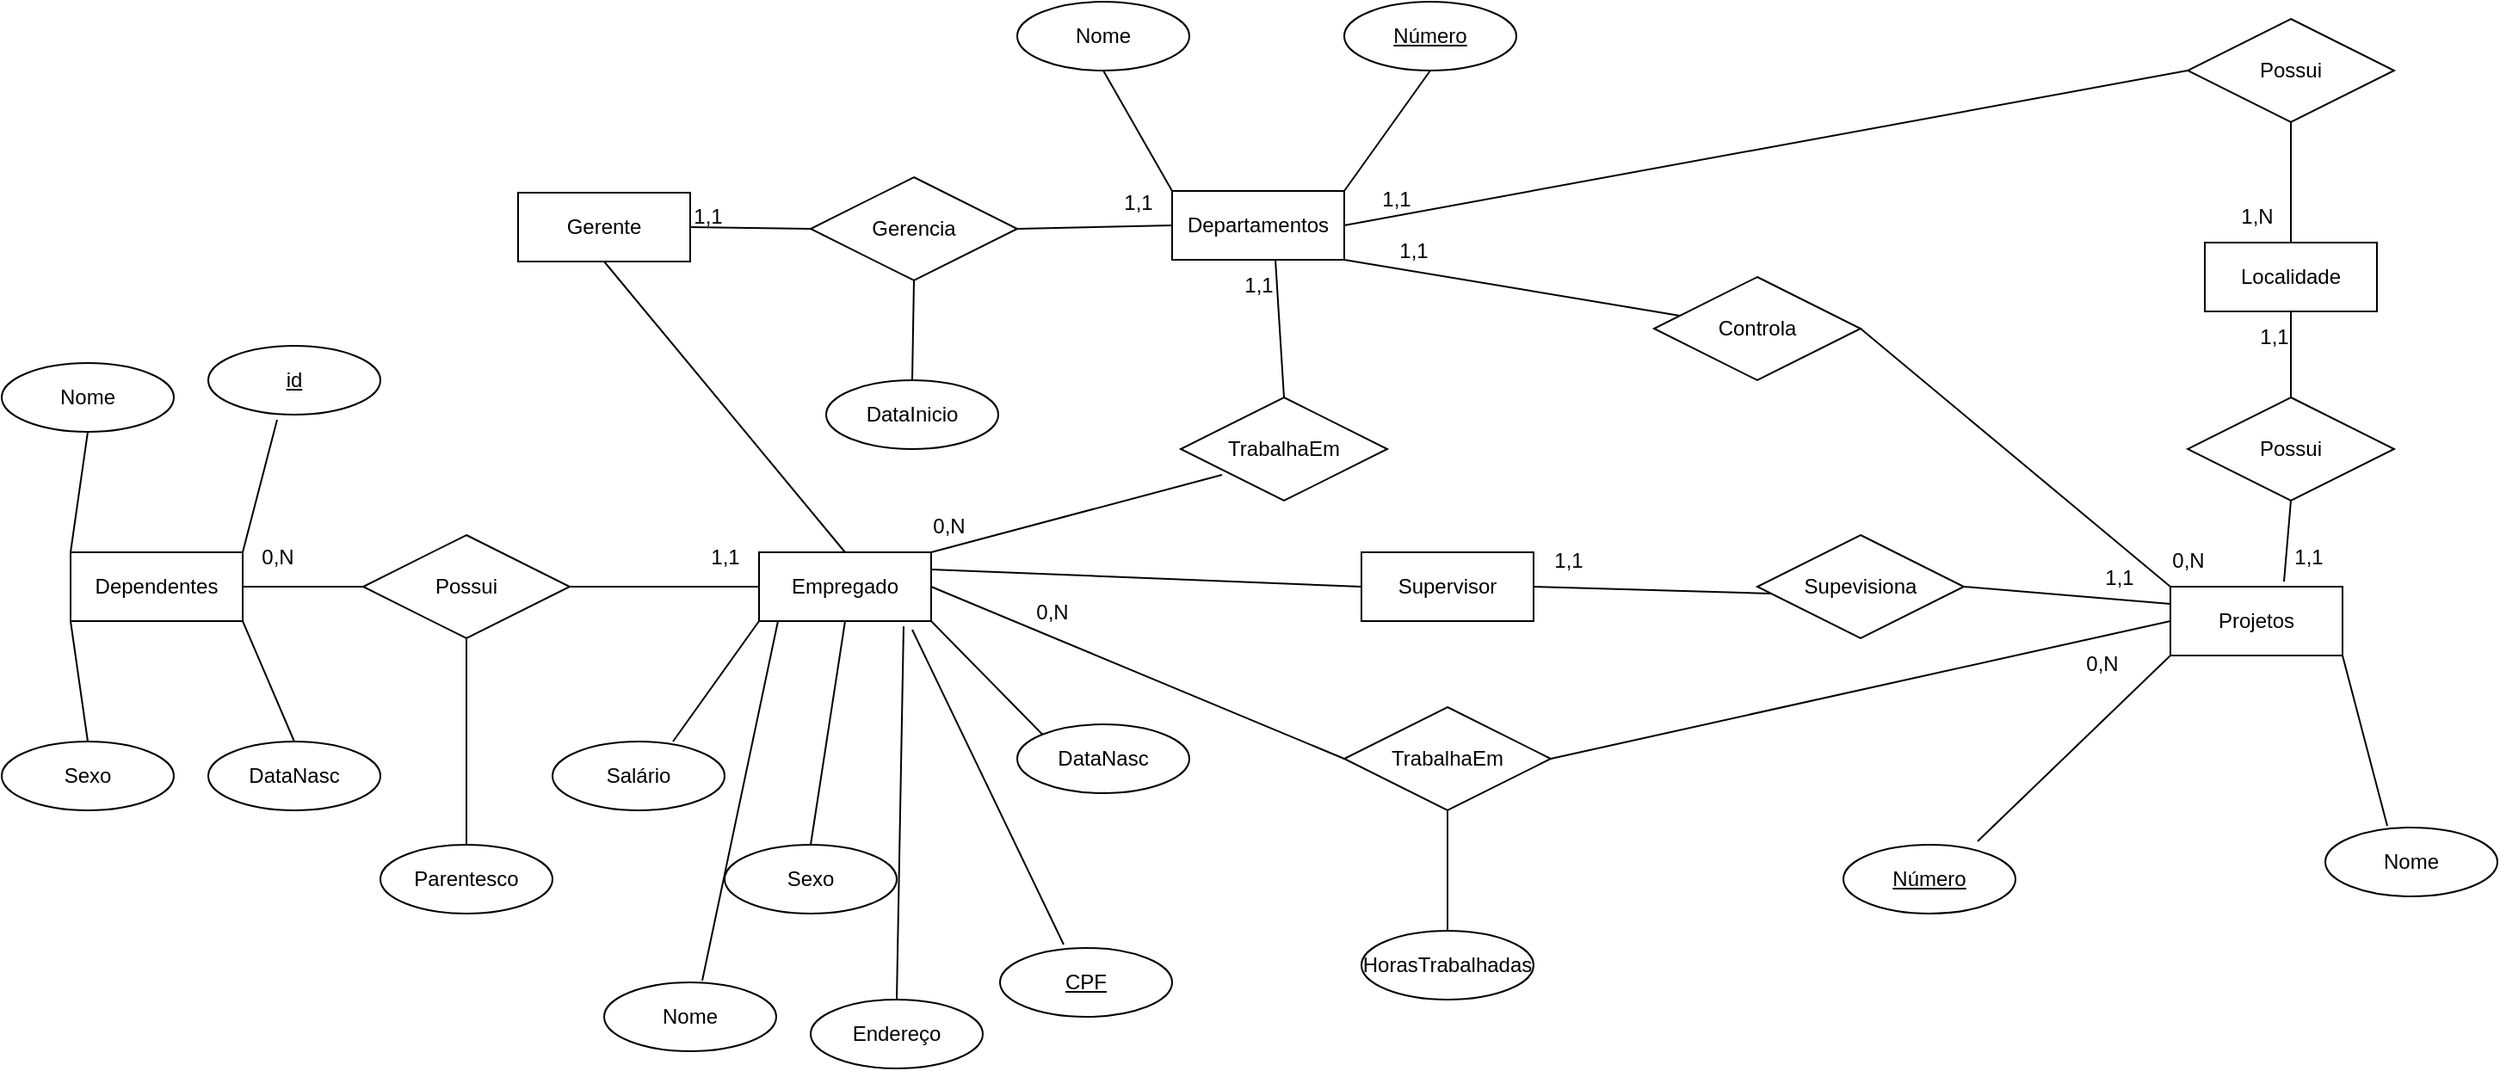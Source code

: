 <mxfile version="24.0.5" type="github">
  <diagram id="R2lEEEUBdFMjLlhIrx00" name="Page-1">
    <mxGraphModel dx="2284" dy="746" grid="1" gridSize="10" guides="1" tooltips="1" connect="1" arrows="1" fold="1" page="1" pageScale="1" pageWidth="850" pageHeight="1100" math="0" shadow="0" extFonts="Permanent Marker^https://fonts.googleapis.com/css?family=Permanent+Marker">
      <root>
        <mxCell id="0" />
        <mxCell id="1" parent="0" />
        <mxCell id="AYHpRo52h9jCzfwv4n32-9" value="" style="endArrow=none;html=1;rounded=0;entryX=0;entryY=0;entryDx=0;entryDy=0;exitX=0.5;exitY=1;exitDx=0;exitDy=0;" edge="1" parent="1" target="AYHpRo52h9jCzfwv4n32-36">
          <mxGeometry relative="1" as="geometry">
            <mxPoint x="360" y="40" as="sourcePoint" />
            <mxPoint x="392.96" y="98.98" as="targetPoint" />
          </mxGeometry>
        </mxCell>
        <mxCell id="AYHpRo52h9jCzfwv4n32-12" value="" style="endArrow=none;html=1;rounded=0;exitX=0.5;exitY=1;exitDx=0;exitDy=0;entryX=1;entryY=0;entryDx=0;entryDy=0;" edge="1" parent="1" source="AYHpRo52h9jCzfwv4n32-14" target="AYHpRo52h9jCzfwv4n32-36">
          <mxGeometry relative="1" as="geometry">
            <mxPoint x="494" y="51" as="sourcePoint" />
            <mxPoint x="500" y="100" as="targetPoint" />
          </mxGeometry>
        </mxCell>
        <mxCell id="AYHpRo52h9jCzfwv4n32-14" value="Número" style="ellipse;whiteSpace=wrap;html=1;align=center;fontStyle=4;" vertex="1" parent="1">
          <mxGeometry x="500" width="100" height="40" as="geometry" />
        </mxCell>
        <mxCell id="AYHpRo52h9jCzfwv4n32-16" value="Nome" style="ellipse;whiteSpace=wrap;html=1;align=center;" vertex="1" parent="1">
          <mxGeometry x="310" width="100" height="40" as="geometry" />
        </mxCell>
        <mxCell id="AYHpRo52h9jCzfwv4n32-80" style="edgeStyle=orthogonalEdgeStyle;rounded=0;orthogonalLoop=1;jettySize=auto;html=1;exitX=1;exitY=0.5;exitDx=0;exitDy=0;" edge="1" parent="1" source="AYHpRo52h9jCzfwv4n32-17">
          <mxGeometry relative="1" as="geometry">
            <mxPoint x="260" y="340" as="targetPoint" />
          </mxGeometry>
        </mxCell>
        <mxCell id="AYHpRo52h9jCzfwv4n32-17" value="Empregado" style="whiteSpace=wrap;html=1;align=center;" vertex="1" parent="1">
          <mxGeometry x="160" y="320" width="100" height="40" as="geometry" />
        </mxCell>
        <mxCell id="AYHpRo52h9jCzfwv4n32-18" value="CPF" style="ellipse;whiteSpace=wrap;html=1;align=center;fontStyle=4;" vertex="1" parent="1">
          <mxGeometry x="300" y="550" width="100" height="40" as="geometry" />
        </mxCell>
        <mxCell id="AYHpRo52h9jCzfwv4n32-19" value="Sexo" style="ellipse;whiteSpace=wrap;html=1;align=center;" vertex="1" parent="1">
          <mxGeometry x="140" y="490" width="100" height="40" as="geometry" />
        </mxCell>
        <mxCell id="AYHpRo52h9jCzfwv4n32-20" value="Salário" style="ellipse;whiteSpace=wrap;html=1;align=center;" vertex="1" parent="1">
          <mxGeometry x="40" y="430" width="100" height="40" as="geometry" />
        </mxCell>
        <mxCell id="AYHpRo52h9jCzfwv4n32-21" value="Nome" style="ellipse;whiteSpace=wrap;html=1;align=center;" vertex="1" parent="1">
          <mxGeometry x="70" y="570" width="100" height="40" as="geometry" />
        </mxCell>
        <mxCell id="AYHpRo52h9jCzfwv4n32-22" value="Endereço" style="ellipse;whiteSpace=wrap;html=1;align=center;" vertex="1" parent="1">
          <mxGeometry x="190" y="580" width="100" height="40" as="geometry" />
        </mxCell>
        <mxCell id="AYHpRo52h9jCzfwv4n32-23" value="DataNasc" style="ellipse;whiteSpace=wrap;html=1;align=center;" vertex="1" parent="1">
          <mxGeometry x="310" y="420" width="100" height="40" as="geometry" />
        </mxCell>
        <mxCell id="AYHpRo52h9jCzfwv4n32-26" value="" style="endArrow=none;html=1;rounded=0;exitX=0.57;exitY=-0.025;exitDx=0;exitDy=0;entryX=0.11;entryY=1;entryDx=0;entryDy=0;entryPerimeter=0;exitPerimeter=0;" edge="1" parent="1" source="AYHpRo52h9jCzfwv4n32-21" target="AYHpRo52h9jCzfwv4n32-17">
          <mxGeometry relative="1" as="geometry">
            <mxPoint x="290" y="70" as="sourcePoint" />
            <mxPoint x="140" y="320" as="targetPoint" />
          </mxGeometry>
        </mxCell>
        <mxCell id="AYHpRo52h9jCzfwv4n32-28" value="" style="endArrow=none;html=1;rounded=0;exitX=0.7;exitY=0;exitDx=0;exitDy=0;entryX=0;entryY=1;entryDx=0;entryDy=0;exitPerimeter=0;" edge="1" parent="1" source="AYHpRo52h9jCzfwv4n32-20" target="AYHpRo52h9jCzfwv4n32-17">
          <mxGeometry relative="1" as="geometry">
            <mxPoint x="60" y="280" as="sourcePoint" />
            <mxPoint x="160" y="340" as="targetPoint" />
          </mxGeometry>
        </mxCell>
        <mxCell id="AYHpRo52h9jCzfwv4n32-29" value="" style="endArrow=none;html=1;rounded=0;exitX=0.37;exitY=-0.05;exitDx=0;exitDy=0;exitPerimeter=0;entryX=0.89;entryY=1.125;entryDx=0;entryDy=0;entryPerimeter=0;" edge="1" parent="1" source="AYHpRo52h9jCzfwv4n32-18" target="AYHpRo52h9jCzfwv4n32-17">
          <mxGeometry relative="1" as="geometry">
            <mxPoint x="70" y="290" as="sourcePoint" />
            <mxPoint x="203" y="318" as="targetPoint" />
          </mxGeometry>
        </mxCell>
        <mxCell id="AYHpRo52h9jCzfwv4n32-30" value="" style="endArrow=none;html=1;rounded=0;exitX=0.5;exitY=0;exitDx=0;exitDy=0;entryX=0.5;entryY=1;entryDx=0;entryDy=0;" edge="1" parent="1" source="AYHpRo52h9jCzfwv4n32-19" target="AYHpRo52h9jCzfwv4n32-17">
          <mxGeometry relative="1" as="geometry">
            <mxPoint x="80" y="300" as="sourcePoint" />
            <mxPoint x="180" y="360" as="targetPoint" />
          </mxGeometry>
        </mxCell>
        <mxCell id="AYHpRo52h9jCzfwv4n32-31" value="" style="endArrow=none;html=1;rounded=0;exitX=0;exitY=0;exitDx=0;exitDy=0;entryX=1;entryY=1;entryDx=0;entryDy=0;" edge="1" parent="1" source="AYHpRo52h9jCzfwv4n32-23" target="AYHpRo52h9jCzfwv4n32-17">
          <mxGeometry relative="1" as="geometry">
            <mxPoint x="90" y="310" as="sourcePoint" />
            <mxPoint x="190" y="370" as="targetPoint" />
          </mxGeometry>
        </mxCell>
        <mxCell id="AYHpRo52h9jCzfwv4n32-32" value="" style="endArrow=none;html=1;rounded=0;exitX=0.5;exitY=0;exitDx=0;exitDy=0;entryX=0.84;entryY=1.075;entryDx=0;entryDy=0;entryPerimeter=0;" edge="1" parent="1" source="AYHpRo52h9jCzfwv4n32-22" target="AYHpRo52h9jCzfwv4n32-17">
          <mxGeometry relative="1" as="geometry">
            <mxPoint x="100" y="320" as="sourcePoint" />
            <mxPoint x="200" y="380" as="targetPoint" />
          </mxGeometry>
        </mxCell>
        <mxCell id="AYHpRo52h9jCzfwv4n32-35" value="Projetos" style="whiteSpace=wrap;html=1;align=center;" vertex="1" parent="1">
          <mxGeometry x="980" y="340" width="100" height="40" as="geometry" />
        </mxCell>
        <mxCell id="AYHpRo52h9jCzfwv4n32-36" value="Departamentos" style="whiteSpace=wrap;html=1;align=center;" vertex="1" parent="1">
          <mxGeometry x="400" y="110" width="100" height="40" as="geometry" />
        </mxCell>
        <mxCell id="AYHpRo52h9jCzfwv4n32-37" value="Nome" style="ellipse;whiteSpace=wrap;html=1;align=center;" vertex="1" parent="1">
          <mxGeometry x="1070" y="480" width="100" height="40" as="geometry" />
        </mxCell>
        <mxCell id="AYHpRo52h9jCzfwv4n32-39" value="Número" style="ellipse;whiteSpace=wrap;html=1;align=center;fontStyle=4;" vertex="1" parent="1">
          <mxGeometry x="790" y="490" width="100" height="40" as="geometry" />
        </mxCell>
        <mxCell id="AYHpRo52h9jCzfwv4n32-40" value="" style="endArrow=none;html=1;rounded=0;exitX=0.78;exitY=-0.05;exitDx=0;exitDy=0;entryX=0;entryY=1;entryDx=0;entryDy=0;exitPerimeter=0;" edge="1" parent="1" source="AYHpRo52h9jCzfwv4n32-39" target="AYHpRo52h9jCzfwv4n32-35">
          <mxGeometry relative="1" as="geometry">
            <mxPoint x="948" y="471" as="sourcePoint" />
            <mxPoint x="583" y="340" as="targetPoint" />
          </mxGeometry>
        </mxCell>
        <mxCell id="AYHpRo52h9jCzfwv4n32-41" value="" style="endArrow=none;html=1;rounded=0;exitX=0.36;exitY=-0.025;exitDx=0;exitDy=0;entryX=1;entryY=1;entryDx=0;entryDy=0;exitPerimeter=0;" edge="1" parent="1" source="AYHpRo52h9jCzfwv4n32-37" target="AYHpRo52h9jCzfwv4n32-35">
          <mxGeometry relative="1" as="geometry">
            <mxPoint x="950" y="302" as="sourcePoint" />
            <mxPoint x="990" y="342" as="targetPoint" />
            <Array as="points" />
          </mxGeometry>
        </mxCell>
        <mxCell id="AYHpRo52h9jCzfwv4n32-42" value="Dependentes" style="whiteSpace=wrap;html=1;align=center;" vertex="1" parent="1">
          <mxGeometry x="-240" y="320" width="100" height="40" as="geometry" />
        </mxCell>
        <mxCell id="AYHpRo52h9jCzfwv4n32-43" value="Nome" style="ellipse;whiteSpace=wrap;html=1;align=center;" vertex="1" parent="1">
          <mxGeometry x="-280" y="210" width="100" height="40" as="geometry" />
        </mxCell>
        <mxCell id="AYHpRo52h9jCzfwv4n32-44" value="Sexo" style="ellipse;whiteSpace=wrap;html=1;align=center;" vertex="1" parent="1">
          <mxGeometry x="-280" y="430" width="100" height="40" as="geometry" />
        </mxCell>
        <mxCell id="AYHpRo52h9jCzfwv4n32-45" value="DataNasc" style="ellipse;whiteSpace=wrap;html=1;align=center;" vertex="1" parent="1">
          <mxGeometry x="-160" y="430" width="100" height="40" as="geometry" />
        </mxCell>
        <mxCell id="AYHpRo52h9jCzfwv4n32-46" value="" style="endArrow=none;html=1;rounded=0;exitX=0.5;exitY=0;exitDx=0;exitDy=0;entryX=1;entryY=1;entryDx=0;entryDy=0;" edge="1" parent="1" source="AYHpRo52h9jCzfwv4n32-45" target="AYHpRo52h9jCzfwv4n32-42">
          <mxGeometry relative="1" as="geometry">
            <mxPoint x="60" y="280" as="sourcePoint" />
            <mxPoint x="160" y="340" as="targetPoint" />
          </mxGeometry>
        </mxCell>
        <mxCell id="AYHpRo52h9jCzfwv4n32-47" value="" style="endArrow=none;html=1;rounded=0;exitX=0.5;exitY=0;exitDx=0;exitDy=0;entryX=0;entryY=1;entryDx=0;entryDy=0;" edge="1" parent="1" source="AYHpRo52h9jCzfwv4n32-44" target="AYHpRo52h9jCzfwv4n32-42">
          <mxGeometry relative="1" as="geometry">
            <mxPoint x="-100" y="440" as="sourcePoint" />
            <mxPoint x="-130" y="370" as="targetPoint" />
          </mxGeometry>
        </mxCell>
        <mxCell id="AYHpRo52h9jCzfwv4n32-48" value="" style="endArrow=none;html=1;rounded=0;exitX=0;exitY=0;exitDx=0;exitDy=0;entryX=0.5;entryY=1;entryDx=0;entryDy=0;" edge="1" parent="1" source="AYHpRo52h9jCzfwv4n32-42" target="AYHpRo52h9jCzfwv4n32-43">
          <mxGeometry relative="1" as="geometry">
            <mxPoint x="-90" y="450" as="sourcePoint" />
            <mxPoint x="-120" y="380" as="targetPoint" />
          </mxGeometry>
        </mxCell>
        <mxCell id="AYHpRo52h9jCzfwv4n32-49" value="id" style="ellipse;whiteSpace=wrap;html=1;align=center;fontStyle=4;" vertex="1" parent="1">
          <mxGeometry x="-160" y="200" width="100" height="40" as="geometry" />
        </mxCell>
        <mxCell id="AYHpRo52h9jCzfwv4n32-51" value="" style="endArrow=none;html=1;rounded=0;exitX=1;exitY=0;exitDx=0;exitDy=0;entryX=0.4;entryY=1.075;entryDx=0;entryDy=0;entryPerimeter=0;" edge="1" parent="1" source="AYHpRo52h9jCzfwv4n32-42" target="AYHpRo52h9jCzfwv4n32-49">
          <mxGeometry relative="1" as="geometry">
            <mxPoint x="-230" y="330" as="sourcePoint" />
            <mxPoint x="-220" y="260" as="targetPoint" />
          </mxGeometry>
        </mxCell>
        <mxCell id="AYHpRo52h9jCzfwv4n32-52" value="Possui&lt;span style=&quot;color: rgba(0, 0, 0, 0); font-family: monospace; font-size: 0px; text-align: start; text-wrap: nowrap;&quot;&gt;%3CmxGraphModel%3E%3Croot%3E%3CmxCell%20id%3D%220%22%2F%3E%3CmxCell%20id%3D%221%22%20parent%3D%220%22%2F%3E%3CmxCell%20id%3D%222%22%20value%3D%22%22%20style%3D%22endArrow%3Dnone%3Bhtml%3D1%3Brounded%3D0%3BexitX%3D0%3BexitY%3D0%3BexitDx%3D0%3BexitDy%3D0%3BentryX%3D0.5%3BentryY%3D1%3BentryDx%3D0%3BentryDy%3D0%3B%22%20edge%3D%221%22%20parent%3D%221%22%3E%3CmxGeometry%20relative%3D%221%22%20as%3D%22geometry%22%3E%3CmxPoint%20x%3D%22-240%22%20y%3D%22320%22%20as%3D%22sourcePoint%22%2F%3E%3CmxPoint%20x%3D%22-230%22%20y%3D%22250%22%20as%3D%22targetPoint%22%2F%3E%3C%2FmxGeometry%3E%3C%2FmxCell%3E%3C%2Froot%3E%3C%2FmxGraphModel%3E&lt;/span&gt;" style="shape=rhombus;perimeter=rhombusPerimeter;whiteSpace=wrap;html=1;align=center;" vertex="1" parent="1">
          <mxGeometry x="-70" y="310" width="120" height="60" as="geometry" />
        </mxCell>
        <mxCell id="AYHpRo52h9jCzfwv4n32-53" value="" style="endArrow=none;html=1;rounded=0;exitX=1;exitY=0.5;exitDx=0;exitDy=0;entryX=0;entryY=0.5;entryDx=0;entryDy=0;" edge="1" parent="1" source="AYHpRo52h9jCzfwv4n32-42" target="AYHpRo52h9jCzfwv4n32-52">
          <mxGeometry relative="1" as="geometry">
            <mxPoint x="-220" y="340" as="sourcePoint" />
            <mxPoint x="-210" y="270" as="targetPoint" />
          </mxGeometry>
        </mxCell>
        <mxCell id="AYHpRo52h9jCzfwv4n32-54" value="" style="endArrow=none;html=1;rounded=0;exitX=1;exitY=0.5;exitDx=0;exitDy=0;entryX=0;entryY=0.5;entryDx=0;entryDy=0;" edge="1" parent="1" source="AYHpRo52h9jCzfwv4n32-52" target="AYHpRo52h9jCzfwv4n32-17">
          <mxGeometry relative="1" as="geometry">
            <mxPoint x="-210" y="350" as="sourcePoint" />
            <mxPoint x="-200" y="280" as="targetPoint" />
          </mxGeometry>
        </mxCell>
        <mxCell id="AYHpRo52h9jCzfwv4n32-55" value="" style="endArrow=none;html=1;rounded=0;exitX=0.5;exitY=1;exitDx=0;exitDy=0;" edge="1" parent="1" source="AYHpRo52h9jCzfwv4n32-52" target="AYHpRo52h9jCzfwv4n32-56">
          <mxGeometry relative="1" as="geometry">
            <mxPoint x="-200" y="360" as="sourcePoint" />
            <mxPoint x="-10" y="510" as="targetPoint" />
          </mxGeometry>
        </mxCell>
        <mxCell id="AYHpRo52h9jCzfwv4n32-56" value="Parentesco" style="ellipse;whiteSpace=wrap;html=1;align=center;" vertex="1" parent="1">
          <mxGeometry x="-60" y="490" width="100" height="40" as="geometry" />
        </mxCell>
        <mxCell id="AYHpRo52h9jCzfwv4n32-57" value="1,1" style="text;html=1;align=center;verticalAlign=middle;resizable=0;points=[];autosize=1;strokeColor=none;fillColor=none;" vertex="1" parent="1">
          <mxGeometry x="120" y="308" width="40" height="30" as="geometry" />
        </mxCell>
        <mxCell id="AYHpRo52h9jCzfwv4n32-58" value="0,N" style="text;html=1;align=center;verticalAlign=middle;resizable=0;points=[];autosize=1;strokeColor=none;fillColor=none;" vertex="1" parent="1">
          <mxGeometry x="-140" y="308" width="40" height="30" as="geometry" />
        </mxCell>
        <mxCell id="AYHpRo52h9jCzfwv4n32-60" value="Localidade" style="whiteSpace=wrap;html=1;align=center;" vertex="1" parent="1">
          <mxGeometry x="1000" y="140" width="100" height="40" as="geometry" />
        </mxCell>
        <mxCell id="AYHpRo52h9jCzfwv4n32-62" value="Possui" style="shape=rhombus;perimeter=rhombusPerimeter;whiteSpace=wrap;html=1;align=center;" vertex="1" parent="1">
          <mxGeometry x="990" y="230" width="120" height="60" as="geometry" />
        </mxCell>
        <mxCell id="AYHpRo52h9jCzfwv4n32-63" value="Possui" style="shape=rhombus;perimeter=rhombusPerimeter;whiteSpace=wrap;html=1;align=center;" vertex="1" parent="1">
          <mxGeometry x="990" y="10" width="120" height="60" as="geometry" />
        </mxCell>
        <mxCell id="AYHpRo52h9jCzfwv4n32-64" value="" style="endArrow=none;html=1;rounded=0;exitX=0.5;exitY=1;exitDx=0;exitDy=0;entryX=0.66;entryY=-0.075;entryDx=0;entryDy=0;entryPerimeter=0;" edge="1" parent="1" source="AYHpRo52h9jCzfwv4n32-62" target="AYHpRo52h9jCzfwv4n32-35">
          <mxGeometry relative="1" as="geometry">
            <mxPoint x="958" y="481" as="sourcePoint" />
            <mxPoint x="1050" y="330" as="targetPoint" />
          </mxGeometry>
        </mxCell>
        <mxCell id="AYHpRo52h9jCzfwv4n32-65" value="" style="endArrow=none;html=1;rounded=0;exitX=0;exitY=0.5;exitDx=0;exitDy=0;entryX=1;entryY=0.5;entryDx=0;entryDy=0;" edge="1" parent="1" source="AYHpRo52h9jCzfwv4n32-63" target="AYHpRo52h9jCzfwv4n32-36">
          <mxGeometry relative="1" as="geometry">
            <mxPoint x="598" y="581" as="sourcePoint" />
            <mxPoint x="630" y="490" as="targetPoint" />
          </mxGeometry>
        </mxCell>
        <mxCell id="AYHpRo52h9jCzfwv4n32-66" value="" style="endArrow=none;html=1;rounded=0;exitX=0.5;exitY=0;exitDx=0;exitDy=0;entryX=0.5;entryY=1;entryDx=0;entryDy=0;" edge="1" parent="1" source="AYHpRo52h9jCzfwv4n32-60" target="AYHpRo52h9jCzfwv4n32-63">
          <mxGeometry relative="1" as="geometry">
            <mxPoint x="978" y="501" as="sourcePoint" />
            <mxPoint x="1010" y="410" as="targetPoint" />
          </mxGeometry>
        </mxCell>
        <mxCell id="AYHpRo52h9jCzfwv4n32-67" value="" style="endArrow=none;html=1;rounded=0;exitX=0.5;exitY=1;exitDx=0;exitDy=0;" edge="1" parent="1" source="AYHpRo52h9jCzfwv4n32-60">
          <mxGeometry relative="1" as="geometry">
            <mxPoint x="1060" y="300" as="sourcePoint" />
            <mxPoint x="1050" y="230" as="targetPoint" />
          </mxGeometry>
        </mxCell>
        <mxCell id="AYHpRo52h9jCzfwv4n32-68" value="Gerencia" style="shape=rhombus;perimeter=rhombusPerimeter;whiteSpace=wrap;html=1;align=center;" vertex="1" parent="1">
          <mxGeometry x="190" y="102" width="120" height="60" as="geometry" />
        </mxCell>
        <mxCell id="AYHpRo52h9jCzfwv4n32-70" value="Gerente" style="whiteSpace=wrap;html=1;align=center;" vertex="1" parent="1">
          <mxGeometry x="20" y="111" width="100" height="40" as="geometry" />
        </mxCell>
        <mxCell id="AYHpRo52h9jCzfwv4n32-72" value="" style="endArrow=none;html=1;rounded=0;exitX=0.5;exitY=1;exitDx=0;exitDy=0;entryX=0.5;entryY=0;entryDx=0;entryDy=0;" edge="1" parent="1" source="AYHpRo52h9jCzfwv4n32-70" target="AYHpRo52h9jCzfwv4n32-17">
          <mxGeometry relative="1" as="geometry">
            <mxPoint x="305" y="436" as="sourcePoint" />
            <mxPoint x="270" y="370" as="targetPoint" />
          </mxGeometry>
        </mxCell>
        <mxCell id="AYHpRo52h9jCzfwv4n32-73" value="" style="endArrow=none;html=1;rounded=0;exitX=1;exitY=0.5;exitDx=0;exitDy=0;entryX=0;entryY=0.5;entryDx=0;entryDy=0;" edge="1" parent="1" source="AYHpRo52h9jCzfwv4n32-70" target="AYHpRo52h9jCzfwv4n32-68">
          <mxGeometry relative="1" as="geometry">
            <mxPoint x="420" y="350" as="sourcePoint" />
            <mxPoint x="270" y="350" as="targetPoint" />
          </mxGeometry>
        </mxCell>
        <mxCell id="AYHpRo52h9jCzfwv4n32-74" value="" style="endArrow=none;html=1;rounded=0;exitX=1;exitY=0.5;exitDx=0;exitDy=0;entryX=0;entryY=0.5;entryDx=0;entryDy=0;" edge="1" parent="1" source="AYHpRo52h9jCzfwv4n32-68" target="AYHpRo52h9jCzfwv4n32-36">
          <mxGeometry relative="1" as="geometry">
            <mxPoint x="470" y="330" as="sourcePoint" />
            <mxPoint x="460" y="157" as="targetPoint" />
          </mxGeometry>
        </mxCell>
        <mxCell id="AYHpRo52h9jCzfwv4n32-75" value="" style="endArrow=none;html=1;rounded=0;entryX=0.5;entryY=1;entryDx=0;entryDy=0;exitX=0.5;exitY=0;exitDx=0;exitDy=0;" edge="1" parent="1" source="AYHpRo52h9jCzfwv4n32-76" target="AYHpRo52h9jCzfwv4n32-68">
          <mxGeometry relative="1" as="geometry">
            <mxPoint x="330" y="240" as="sourcePoint" />
            <mxPoint x="469" y="158" as="targetPoint" />
          </mxGeometry>
        </mxCell>
        <mxCell id="AYHpRo52h9jCzfwv4n32-76" value="DataInicio" style="ellipse;whiteSpace=wrap;html=1;align=center;" vertex="1" parent="1">
          <mxGeometry x="199" y="220" width="100" height="40" as="geometry" />
        </mxCell>
        <mxCell id="AYHpRo52h9jCzfwv4n32-77" value="Controla" style="shape=rhombus;perimeter=rhombusPerimeter;whiteSpace=wrap;html=1;align=center;" vertex="1" parent="1">
          <mxGeometry x="680" y="160" width="120" height="60" as="geometry" />
        </mxCell>
        <mxCell id="AYHpRo52h9jCzfwv4n32-78" value="" style="endArrow=none;html=1;rounded=0;entryX=1;entryY=1;entryDx=0;entryDy=0;" edge="1" parent="1" source="AYHpRo52h9jCzfwv4n32-77" target="AYHpRo52h9jCzfwv4n32-36">
          <mxGeometry relative="1" as="geometry">
            <mxPoint x="470" y="220" as="sourcePoint" />
            <mxPoint x="469" y="158" as="targetPoint" />
          </mxGeometry>
        </mxCell>
        <mxCell id="AYHpRo52h9jCzfwv4n32-79" value="" style="endArrow=none;html=1;rounded=0;exitX=0;exitY=0;exitDx=0;exitDy=0;entryX=1;entryY=0.5;entryDx=0;entryDy=0;" edge="1" parent="1" source="AYHpRo52h9jCzfwv4n32-35" target="AYHpRo52h9jCzfwv4n32-77">
          <mxGeometry relative="1" as="geometry">
            <mxPoint x="751" y="242" as="sourcePoint" />
            <mxPoint x="910" y="170" as="targetPoint" />
          </mxGeometry>
        </mxCell>
        <mxCell id="AYHpRo52h9jCzfwv4n32-84" value="TrabalhaEm" style="shape=rhombus;perimeter=rhombusPerimeter;whiteSpace=wrap;html=1;align=center;" vertex="1" parent="1">
          <mxGeometry x="500" y="410" width="120" height="60" as="geometry" />
        </mxCell>
        <mxCell id="AYHpRo52h9jCzfwv4n32-86" value="" style="endArrow=none;html=1;rounded=0;exitX=1;exitY=0.5;exitDx=0;exitDy=0;entryX=0;entryY=0.5;entryDx=0;entryDy=0;" edge="1" parent="1" source="AYHpRo52h9jCzfwv4n32-17" target="AYHpRo52h9jCzfwv4n32-84">
          <mxGeometry relative="1" as="geometry">
            <mxPoint x="259" y="230" as="sourcePoint" />
            <mxPoint x="480" y="380" as="targetPoint" />
          </mxGeometry>
        </mxCell>
        <mxCell id="AYHpRo52h9jCzfwv4n32-89" value="" style="endArrow=none;html=1;rounded=0;exitX=0;exitY=0.5;exitDx=0;exitDy=0;entryX=1;entryY=0.5;entryDx=0;entryDy=0;" edge="1" parent="1" source="AYHpRo52h9jCzfwv4n32-35" target="AYHpRo52h9jCzfwv4n32-84">
          <mxGeometry relative="1" as="geometry">
            <mxPoint x="280" y="360" as="sourcePoint" />
            <mxPoint x="410" y="360" as="targetPoint" />
          </mxGeometry>
        </mxCell>
        <mxCell id="AYHpRo52h9jCzfwv4n32-90" value="" style="endArrow=none;html=1;rounded=0;entryX=0.5;entryY=1;entryDx=0;entryDy=0;exitX=0.5;exitY=0;exitDx=0;exitDy=0;" edge="1" parent="1" source="AYHpRo52h9jCzfwv4n32-91" target="AYHpRo52h9jCzfwv4n32-84">
          <mxGeometry relative="1" as="geometry">
            <mxPoint x="470" y="440" as="sourcePoint" />
            <mxPoint x="420" y="350" as="targetPoint" />
          </mxGeometry>
        </mxCell>
        <mxCell id="AYHpRo52h9jCzfwv4n32-91" value="HorasTrabalhadas" style="ellipse;whiteSpace=wrap;html=1;align=center;" vertex="1" parent="1">
          <mxGeometry x="510" y="540" width="100" height="40" as="geometry" />
        </mxCell>
        <mxCell id="AYHpRo52h9jCzfwv4n32-93" value="TrabalhaEm" style="shape=rhombus;perimeter=rhombusPerimeter;whiteSpace=wrap;html=1;align=center;" vertex="1" parent="1">
          <mxGeometry x="405" y="230" width="120" height="60" as="geometry" />
        </mxCell>
        <mxCell id="AYHpRo52h9jCzfwv4n32-94" value="" style="endArrow=none;html=1;rounded=0;exitX=1;exitY=0;exitDx=0;exitDy=0;entryX=0.2;entryY=0.75;entryDx=0;entryDy=0;entryPerimeter=0;" edge="1" parent="1" source="AYHpRo52h9jCzfwv4n32-17" target="AYHpRo52h9jCzfwv4n32-93">
          <mxGeometry relative="1" as="geometry">
            <mxPoint x="270" y="350" as="sourcePoint" />
            <mxPoint x="420" y="370" as="targetPoint" />
          </mxGeometry>
        </mxCell>
        <mxCell id="AYHpRo52h9jCzfwv4n32-95" value="" style="endArrow=none;html=1;rounded=0;exitX=0.6;exitY=1;exitDx=0;exitDy=0;entryX=0.5;entryY=0;entryDx=0;entryDy=0;exitPerimeter=0;" edge="1" parent="1" source="AYHpRo52h9jCzfwv4n32-36" target="AYHpRo52h9jCzfwv4n32-93">
          <mxGeometry relative="1" as="geometry">
            <mxPoint x="280" y="360" as="sourcePoint" />
            <mxPoint x="430" y="380" as="targetPoint" />
          </mxGeometry>
        </mxCell>
        <mxCell id="AYHpRo52h9jCzfwv4n32-96" value="Supervisor" style="whiteSpace=wrap;html=1;align=center;" vertex="1" parent="1">
          <mxGeometry x="510" y="320" width="100" height="40" as="geometry" />
        </mxCell>
        <mxCell id="AYHpRo52h9jCzfwv4n32-97" value="" style="endArrow=none;html=1;rounded=0;exitX=0;exitY=0.5;exitDx=0;exitDy=0;entryX=1;entryY=0.25;entryDx=0;entryDy=0;" edge="1" parent="1" source="AYHpRo52h9jCzfwv4n32-96" target="AYHpRo52h9jCzfwv4n32-17">
          <mxGeometry relative="1" as="geometry">
            <mxPoint x="880" y="390" as="sourcePoint" />
            <mxPoint x="630" y="450" as="targetPoint" />
          </mxGeometry>
        </mxCell>
        <mxCell id="AYHpRo52h9jCzfwv4n32-98" value="" style="endArrow=none;html=1;rounded=0;exitX=1;exitY=0.5;exitDx=0;exitDy=0;entryX=0.067;entryY=0.567;entryDx=0;entryDy=0;entryPerimeter=0;" edge="1" parent="1" source="AYHpRo52h9jCzfwv4n32-96" target="AYHpRo52h9jCzfwv4n32-99">
          <mxGeometry relative="1" as="geometry">
            <mxPoint x="520" y="350" as="sourcePoint" />
            <mxPoint x="270" y="340" as="targetPoint" />
          </mxGeometry>
        </mxCell>
        <mxCell id="AYHpRo52h9jCzfwv4n32-99" value="Supevisiona" style="shape=rhombus;perimeter=rhombusPerimeter;whiteSpace=wrap;html=1;align=center;" vertex="1" parent="1">
          <mxGeometry x="740" y="310" width="120" height="60" as="geometry" />
        </mxCell>
        <mxCell id="AYHpRo52h9jCzfwv4n32-101" value="" style="endArrow=none;html=1;rounded=0;entryX=0;entryY=0.25;entryDx=0;entryDy=0;" edge="1" parent="1" target="AYHpRo52h9jCzfwv4n32-35">
          <mxGeometry relative="1" as="geometry">
            <mxPoint x="860" y="340" as="sourcePoint" />
            <mxPoint x="758" y="354" as="targetPoint" />
          </mxGeometry>
        </mxCell>
        <mxCell id="AYHpRo52h9jCzfwv4n32-105" value="1,1" style="text;html=1;align=center;verticalAlign=middle;resizable=0;points=[];autosize=1;strokeColor=none;fillColor=none;" vertex="1" parent="1">
          <mxGeometry x="110" y="110" width="40" height="30" as="geometry" />
        </mxCell>
        <mxCell id="AYHpRo52h9jCzfwv4n32-106" value="1,1" style="text;html=1;align=center;verticalAlign=middle;resizable=0;points=[];autosize=1;strokeColor=none;fillColor=none;" vertex="1" parent="1">
          <mxGeometry x="360" y="102" width="40" height="30" as="geometry" />
        </mxCell>
        <mxCell id="AYHpRo52h9jCzfwv4n32-107" value="1,1" style="text;html=1;align=center;verticalAlign=middle;resizable=0;points=[];autosize=1;strokeColor=none;fillColor=none;" vertex="1" parent="1">
          <mxGeometry x="430" y="150" width="40" height="30" as="geometry" />
        </mxCell>
        <mxCell id="AYHpRo52h9jCzfwv4n32-108" value="0,N" style="text;html=1;align=center;verticalAlign=middle;resizable=0;points=[];autosize=1;strokeColor=none;fillColor=none;" vertex="1" parent="1">
          <mxGeometry x="250" y="290" width="40" height="30" as="geometry" />
        </mxCell>
        <mxCell id="AYHpRo52h9jCzfwv4n32-109" value="0,N" style="text;html=1;align=center;verticalAlign=middle;resizable=0;points=[];autosize=1;strokeColor=none;fillColor=none;" vertex="1" parent="1">
          <mxGeometry x="310" y="340" width="40" height="30" as="geometry" />
        </mxCell>
        <mxCell id="AYHpRo52h9jCzfwv4n32-110" value="0,N" style="text;html=1;align=center;verticalAlign=middle;resizable=0;points=[];autosize=1;strokeColor=none;fillColor=none;" vertex="1" parent="1">
          <mxGeometry x="920" y="370" width="40" height="30" as="geometry" />
        </mxCell>
        <mxCell id="AYHpRo52h9jCzfwv4n32-112" value="0,N" style="text;html=1;align=center;verticalAlign=middle;resizable=0;points=[];autosize=1;strokeColor=none;fillColor=none;" vertex="1" parent="1">
          <mxGeometry x="970" y="310" width="40" height="30" as="geometry" />
        </mxCell>
        <mxCell id="AYHpRo52h9jCzfwv4n32-113" value="1,1" style="text;html=1;align=center;verticalAlign=middle;resizable=0;points=[];autosize=1;strokeColor=none;fillColor=none;" vertex="1" parent="1">
          <mxGeometry x="520" y="130" width="40" height="30" as="geometry" />
        </mxCell>
        <mxCell id="AYHpRo52h9jCzfwv4n32-114" value="1,N" style="text;html=1;align=center;verticalAlign=middle;resizable=0;points=[];autosize=1;strokeColor=none;fillColor=none;" vertex="1" parent="1">
          <mxGeometry x="1010" y="110" width="40" height="30" as="geometry" />
        </mxCell>
        <mxCell id="AYHpRo52h9jCzfwv4n32-115" value="1,1" style="text;html=1;align=center;verticalAlign=middle;resizable=0;points=[];autosize=1;strokeColor=none;fillColor=none;" vertex="1" parent="1">
          <mxGeometry x="510" y="100" width="40" height="30" as="geometry" />
        </mxCell>
        <mxCell id="AYHpRo52h9jCzfwv4n32-116" value="1,1" style="text;html=1;align=center;verticalAlign=middle;resizable=0;points=[];autosize=1;strokeColor=none;fillColor=none;" vertex="1" parent="1">
          <mxGeometry x="610" y="310" width="40" height="30" as="geometry" />
        </mxCell>
        <mxCell id="AYHpRo52h9jCzfwv4n32-117" value="1,1" style="text;html=1;align=center;verticalAlign=middle;resizable=0;points=[];autosize=1;strokeColor=none;fillColor=none;" vertex="1" parent="1">
          <mxGeometry x="930" y="320" width="40" height="30" as="geometry" />
        </mxCell>
        <mxCell id="AYHpRo52h9jCzfwv4n32-118" value="1,1" style="text;html=1;align=center;verticalAlign=middle;resizable=0;points=[];autosize=1;strokeColor=none;fillColor=none;" vertex="1" parent="1">
          <mxGeometry x="1020" y="180" width="40" height="30" as="geometry" />
        </mxCell>
        <mxCell id="AYHpRo52h9jCzfwv4n32-119" value="1,1" style="text;html=1;align=center;verticalAlign=middle;resizable=0;points=[];autosize=1;strokeColor=none;fillColor=none;" vertex="1" parent="1">
          <mxGeometry x="1040" y="308" width="40" height="30" as="geometry" />
        </mxCell>
      </root>
    </mxGraphModel>
  </diagram>
</mxfile>
